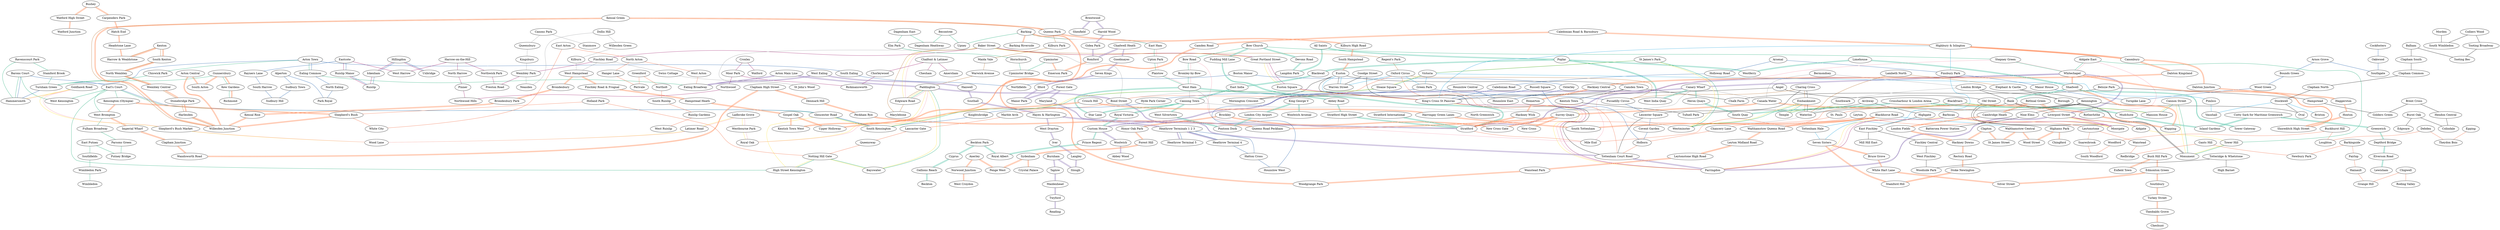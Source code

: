 graph Perl {
 "Abbey Road" -- "Stratford High Street" [ color="#00A77E:#ffffff:#00A77E" ]
 "Acton Central" -- "South Acton" [ color="#ff4f00:#ffffff:#ff4f00" ]
 "Acton Central" -- "Willesden Junction" [ color="#ff4f00:#ffffff:#ff4f00" ]
 "Acton Main Line" -- "Ealing Broadway" [ color="#603E99:#ffffff:#603E99" ]
 "Acton Main Line" -- "Paddington" [ color="#603E99:#ffffff:#603E99" ]
 "Acton Town" -- "Chiswick Park" [ color="#00A166" ]
 "Acton Town" -- "Ealing Common" [ color="#00A166" ]
 "Acton Town" -- "Ealing Common" [ color="#094FA3" ]
 "Acton Town" -- "South Ealing" [ color="#094FA3" ]
 "Acton Town" -- "Turnham Green" [ color="#094FA3" ]
 "Aldgate" -- "Tower Hill" [ color="#FFE02B" ]
 "Aldgate East" -- "Liverpool Street" [ color="#F491A8" ]
 "Aldgate East" -- "Tower Hill" [ color="#00A166" ]
 "Aldgate East" -- "Whitechapel" [ color="#00A166" ]
 "Aldgate East" -- "Whitechapel" [ color="#F491A8" ]
 "All Saints" -- "Langdon Park" [ color="#00A77E:#ffffff:#00A77E" ]
 "All Saints" -- "Poplar" [ color="#00A77E:#ffffff:#00A77E" ]
 "Alperton" -- "Park Royal" [ color="#094FA3" ]
 "Alperton" -- "Sudbury Town" [ color="#094FA3" ]
 "Anerley" -- "Norwood Junction" [ color="#ff4f00:#ffffff:#ff4f00" ]
 "Anerley" -- "Penge West" [ color="#ff4f00:#ffffff:#ff4f00" ]
 "Angel" -- "King's Cross St Pancras" [ color="#000000" ]
 "Angel" -- "Old Street" [ color="#000000" ]
 "Archway" -- "Highgate" [ color="#000000" ]
 "Archway" -- "Tufnell Park" [ color="#000000" ]
 "Arnos Grove" -- "Bounds Green" [ color="#094FA3" ]
 "Arnos Grove" -- "Southgate" [ color="#094FA3" ]
 "Arsenal" -- "Finsbury Park" [ color="#094FA3" ]
 "Arsenal" -- "Holloway Road" [ color="#094FA3" ]
 "Baker Street" -- "Bond Street" [ color="#949699" ]
 "Baker Street" -- "Edgware Road" [ color="#FFE02B" ]
 "Baker Street" -- "Edgware Road" [ color="#F491A8" ]
 "Baker Street" -- "Finchley Road" [ color="#91005A" ]
 "Baker Street" -- "Great Portland Street" [ color="#FFE02B" ]
 "Baker Street" -- "Great Portland Street" [ color="#F491A8" ]
 "Baker Street" -- "Great Portland Street" [ color="#91005A" ]
 "Baker Street" -- "Marylebone" [ color="#AE6017" ]
 "Baker Street" -- "Regent's Park" [ color="#AE6017" ]
 "Baker Street" -- "St John's Wood" [ color="#949699" ]
 "Balham" -- "Clapham South" [ color="#000000" ]
 "Balham" -- "Tooting Bec" [ color="#000000" ]
 "Bank" -- "Liverpool Street" [ color="#F15B2E" ]
 "Bank" -- "Monument" [ color="#000000:#ffffff:#000000" ]
 "Bank" -- "Moorgate" [ color="#000000" ]
 "Bank" -- "St. Pauls" [ color="#F15B2E" ]
 "Bank" -- "Waterloo" [ color="#88D0C4" ]
 "Barbican" -- "Farringdon" [ color="#FFE02B" ]
 "Barbican" -- "Farringdon" [ color="#F491A8" ]
 "Barbican" -- "Farringdon" [ color="#91005A" ]
 "Barbican" -- "Moorgate" [ color="#FFE02B" ]
 "Barbican" -- "Moorgate" [ color="#F491A8" ]
 "Barbican" -- "Moorgate" [ color="#91005A" ]
 "Barking" -- "Barking Riverside" [ color="#ff4f00:#ffffff:#ff4f00" ]
 "Barking" -- "East Ham" [ color="#00A166" ]
 "Barking" -- "East Ham" [ color="#F491A8" ]
 "Barking" -- "Upney" [ color="#00A166" ]
 "Barking" -- "Woodgrange Park" [ color="#ff4f00:#ffffff:#ff4f00" ]
 "Barkingside" -- "Fairlop" [ color="#F15B2E" ]
 "Barkingside" -- "Newbury Park" [ color="#F15B2E" ]
 "Barons Court" -- "Earl's Court" [ color="#094FA3" ]
 "Barons Court" -- "Hammersmith" [ color="#00A166" ]
 "Barons Court" -- "Hammersmith" [ color="#094FA3" ]
 "Barons Court" -- "West Kensington" [ color="#00A166" ]
 "Beckton Park" -- "Cyprus" [ color="#00A77E:#ffffff:#00A77E" ]
 "Beckton Park" -- "Royal Albert" [ color="#00A77E:#ffffff:#00A77E" ]
 "Becontree" -- "Dagenham Heathway" [ color="#00A166" ]
 "Becontree" -- "Upney" [ color="#00A166" ]
 "Belsize Park" -- "Chalk Farm" [ color="#000000" ]
 "Belsize Park" -- "Hampstead" [ color="#000000" ]
 "Bermondsey" -- "Canada Water" [ color="#949699" ]
 "Bermondsey" -- "London Bridge" [ color="#949699" ]
 "Bethnal Green" -- "Cambridge Heath" [ color="#ff4f00:#ffffff:#ff4f00" ]
 "Bethnal Green" -- "Liverpool Street" [ color="#F15B2E" ]
 "Bethnal Green" -- "Liverpool Street" [ color="#ff4f00:#ffffff:#ff4f00" ]
 "Bethnal Green" -- "Mile End" [ color="#F15B2E" ]
 "Blackfriars" -- "Mansion House" [ color="#FFE02B" ]
 "Blackfriars" -- "Mansion House" [ color="#00A166" ]
 "Blackfriars" -- "Temple" [ color="#FFE02B" ]
 "Blackfriars" -- "Temple" [ color="#00A166" ]
 "Blackhorse Road" -- "South Tottenham" [ color="#ff4f00:#ffffff:#ff4f00" ]
 "Blackhorse Road" -- "Tottenham Hale" [ color="#0A9CDA" ]
 "Blackhorse Road" -- "Walthamstow Central" [ color="#0A9CDA" ]
 "Blackhorse Road" -- "Walthamstow Queens Road" [ color="#ff4f00:#ffffff:#ff4f00" ]
 "Blackwall" -- "East India" [ color="#00A77E:#ffffff:#00A77E" ]
 "Bond Street" -- "Marble Arch" [ color="#F15B2E" ]
 "Bond Street" -- "Tottenham Court Road" [ color="#603E99:#ffffff:#603E99" ]
 "Boston Manor" -- "Northfields" [ color="#094FA3" ]
 "Boston Manor" -- "Osterley" [ color="#094FA3" ]
 "Bounds Green" -- "Wood Green" [ color="#094FA3" ]
 "Bow Church" -- "Bow Road" [ color="#00A166" ]
 "Bow Church" -- "Devons Road" [ color="#00A77E:#ffffff:#00A77E" ]
 "Bow Church" -- "Pudding Mill Lane" [ color="#00A77E:#ffffff:#00A77E" ]
 "Bow Church" -- "Stepney Green" [ color="#00A166" ]
 "Bow Road" -- "Bromley-by-Bow" [ color="#00A166" ]
 "Bow Road" -- "Bromley-by-Bow" [ color="#F491A8" ]
 "Bow Road" -- "Mile End" [ color="#F491A8" ]
 "Brent Cross" -- "Golders Green" [ color="#000000" ]
 "Brent Cross" -- "Hendon Central" [ color="#000000" ]
 "Brentwood" -- "Harold Wood" [ color="#603E99:#ffffff:#603E99" ]
 "Brentwood" -- "Shenfield" [ color="#603E99:#ffffff:#603E99" ]
 "Brockley" -- "Honor Oak Park" [ color="#ff4f00:#ffffff:#ff4f00" ]
 "Brockley" -- "New Cross Gate" [ color="#ff4f00:#ffffff:#ff4f00" ]
 "Bromley-by-Bow" -- "West Ham" [ color="#00A166" ]
 "Bromley-by-Bow" -- "West Ham" [ color="#F491A8" ]
 "Brondesbury" -- "Brondesbury Park" [ color="#ff4f00:#ffffff:#ff4f00" ]
 "Brondesbury Park" -- "Kensal Rise" [ color="#ff4f00:#ffffff:#ff4f00" ]
 "Bruce Grove" -- "White Hart Lane" [ color="#ff4f00:#ffffff:#ff4f00" ]
 "Buckhurst Hill" -- "Loughton" [ color="#F15B2E" ]
 "Buckhurst Hill" -- "Woodford" [ color="#F15B2E" ]
 "Burnham" -- "Slough" [ color="#603E99:#ffffff:#603E99" ]
 "Burnham" -- "Taplow" [ color="#603E99:#ffffff:#603E99" ]
 "Burnt Oak" -- "Colindale" [ color="#000000" ]
 "Burnt Oak" -- "Edgware" [ color="#000000" ]
 "Bush Hill Park" -- "Edmonton Green" [ color="#ff4f00:#ffffff:#ff4f00" ]
 "Bush Hill Park" -- "Enfield Town" [ color="#ff4f00:#ffffff:#ff4f00" ]
 "Bushey" -- "Carpenders Park" [ color="#ff4f00:#ffffff:#ff4f00" ]
 "Bushey" -- "Watford High Street" [ color="#ff4f00:#ffffff:#ff4f00" ]
 "Caledonian Road" -- "King's Cross St Pancras" [ color="#094FA3" ]
 "Caledonian Road & Barnsbury" -- "Camden Road" [ color="#ff4f00:#ffffff:#ff4f00" ]
 "Caledonian Road & Barnsbury" -- "Highbury & Islington" [ color="#ff4f00:#ffffff:#ff4f00" ]
 "Cambridge Heath" -- "London Fields" [ color="#ff4f00:#ffffff:#ff4f00" ]
 "Camden Road" -- "Kentish Town West" [ color="#ff4f00:#ffffff:#ff4f00" ]
 "Camden Town" -- "Chalk Farm" [ color="#000000" ]
 "Camden Town" -- "Kentish Town" [ color="#000000" ]
 "Camden Town" -- "Mornington Crescent" [ color="#000000" ]
 "Canada Water" -- "Rotherhithe" [ color="#ff4f00:#ffffff:#ff4f00" ]
 "Canada Water" -- "Surrey Quays" [ color="#ff4f00:#ffffff:#ff4f00" ]
 "Canary Wharf" -- "Canada Water" [ color="#949699" ]
 "Canary Wharf" -- "Custom House" [ color="#603E99:#ffffff:#603E99" ]
 "Canary Wharf" -- "Heron Quays" [ color="#00A77E:#ffffff:#00A77E" ]
 "Canary Wharf" -- "North Greenwich" [ color="#949699" ]
 "Canary Wharf" -- "West India Quay" [ color="#00A77E:#ffffff:#00A77E" ]
 "Canning Town" -- "North Greenwich" [ color="#949699" ]
 "Canning Town" -- "Royal Victoria" [ color="#00A77E:#ffffff:#00A77E" ]
 "Canning Town" -- "Star Lane" [ color="#00A77E:#ffffff:#00A77E" ]
 "Canning Town" -- "West Silvertown" [ color="#00A77E:#ffffff:#00A77E" ]
 "Cannon Street" -- "Mansion House" [ color="#FFE02B" ]
 "Cannon Street" -- "Mansion House" [ color="#00A166" ]
 "Cannon Street" -- "Monument" [ color="#FFE02B" ]
 "Cannon Street" -- "Monument" [ color="#00A166" ]
 "Canonbury" -- "Dalston Junction" [ color="#ff4f00:#ffffff:#ff4f00" ]
 "Canonbury" -- "Dalston Kingsland" [ color="#ff4f00:#ffffff:#ff4f00" ]
 "Canons Park" -- "Queensbury" [ color="#949699" ]
 "Canons Park" -- "Stanmore" [ color="#949699" ]
 "Carpenders Park" -- "Hatch End" [ color="#ff4f00:#ffffff:#ff4f00" ]
 "Chadwell Heath" -- "Goodmayes" [ color="#603E99:#ffffff:#603E99" ]
 "Chadwell Heath" -- "Romford" [ color="#603E99:#ffffff:#603E99" ]
 "Chalfont & Latimer" -- "Amersham" [ color="#91005A" ]
 "Chalfont & Latimer" -- "Chesham" [ color="#91005A" ]
 "Chalfont & Latimer" -- "Chorleywood" [ color="#91005A" ]
 "Chancery Lane" -- "Holborn" [ color="#F15B2E" ]
 "Charing Cross" -- "Embankment" [ color="#AE6017" ]
 "Charing Cross" -- "Embankment" [ color="#000000" ]
 "Charing Cross" -- "Leicester Square" [ color="#000000" ]
 "Charing Cross" -- "Piccadilly Circus" [ color="#AE6017" ]
 "Chigwell" -- "Grange Hill" [ color="#F15B2E" ]
 "Chigwell" -- "Roding Valley" [ color="#F15B2E" ]
 "Chiswick Park" -- "Turnham Green" [ color="#00A166" ]
 "Chorleywood" -- "Rickmansworth" [ color="#91005A" ]
 "Clapham Common" -- "Clapham North" [ color="#000000" ]
 "Clapham High Street" -- "Denmark Hill" [ color="#ff4f00:#ffffff:#ff4f00" ]
 "Clapham High Street" -- "Wandsworth Road" [ color="#ff4f00:#ffffff:#ff4f00" ]
 "Clapham Junction" -- "Wandsworth Road" [ color="#ff4f00:#ffffff:#ff4f00" ]
 "Clapham North" -- "Stockwell" [ color="#000000" ]
 "Clapham South" -- "Clapham Common" [ color="#000000" ]
 "Clapton" -- "Hackney Downs" [ color="#ff4f00:#ffffff:#ff4f00" ]
 "Clapton" -- "St James Street" [ color="#ff4f00:#ffffff:#ff4f00" ]
 "Cockfosters" -- "Oakwood" [ color="#094FA3" ]
 "Colliers Wood" -- "South Wimbledon" [ color="#000000" ]
 "Colliers Wood" -- "Tooting Broadway" [ color="#000000" ]
 "Covent Garden" -- "Holborn" [ color="#094FA3" ]
 "Crossharbour & London Arena" -- "Mudchute" [ color="#00A77E:#ffffff:#00A77E" ]
 "Crossharbour & London Arena" -- "South Quay" [ color="#00A77E:#ffffff:#00A77E" ]
 "Crouch Hill" -- "Harringay Green Lanes" [ color="#ff4f00:#ffffff:#ff4f00" ]
 "Crouch Hill" -- "Upper Holloway" [ color="#ff4f00:#ffffff:#ff4f00" ]
 "Croxley" -- "Moor Park" [ color="#91005A" ]
 "Croxley" -- "Watford" [ color="#91005A" ]
 "Custom House" -- "Prince Regent" [ color="#00A77E:#ffffff:#00A77E" ]
 "Custom House" -- "Woolwich" [ color="#603E99:#ffffff:#603E99" ]
 "Cutty Sark for Maritime Greenwich" -- "Greenwich" [ color="#00A77E:#ffffff:#00A77E" ]
 "Cutty Sark for Maritime Greenwich" -- "Island Gardens" [ color="#00A77E:#ffffff:#00A77E" ]
 "Cyprus" -- "Gallions Reach" [ color="#00A77E:#ffffff:#00A77E" ]
 "Dagenham East" -- "Dagenham Heathway" [ color="#00A166" ]
 "Dagenham East" -- "Elm Park" [ color="#00A166" ]
 "Dalston Junction" -- "Haggerston" [ color="#ff4f00:#ffffff:#ff4f00" ]
 "Dalston Kingsland" -- "Dalston Junction" [ color="#ffffff" ]
 "Dalston Kingsland" -- "Hackney Central" [ color="#ff4f00:#ffffff:#ff4f00" ]
 "Debden" -- "Loughton" [ color="#F15B2E" ]
 "Debden" -- "Theydon Bois" [ color="#F15B2E" ]
 "Denmark Hill" -- "Peckham Rye" [ color="#ff4f00:#ffffff:#ff4f00" ]
 "Deptford Bridge" -- "Elverson Road" [ color="#00A77E:#ffffff:#00A77E" ]
 "Devons Road" -- "Langdon Park" [ color="#00A77E:#ffffff:#00A77E" ]
 "Dollis Hill" -- "Neasden" [ color="#949699" ]
 "Dollis Hill" -- "Willesden Green" [ color="#949699" ]
 "Ealing Common" -- "Ealing Broadway" [ color="#00A166" ]
 "Ealing Common" -- "North Ealing" [ color="#094FA3" ]
 "Earl's Court" -- "Gloucester Road" [ color="#00A166" ]
 "Earl's Court" -- "Gloucester Road" [ color="#094FA3" ]
 "Earl's Court" -- "High Street Kensington" [ color="#00A166" ]
 "Earl's Court" -- "Kensington (Olympia)" [ color="#00A166" ]
 "Earl's Court" -- "West Brompton" [ color="#00A166" ]
 "Earl's Court" -- "West Kensington" [ color="#00A166" ]
 "East Acton" -- "North Acton" [ color="#F15B2E" ]
 "East Acton" -- "White City" [ color="#F15B2E" ]
 "East Finchley" -- "Finchley Central" [ color="#000000" ]
 "East Finchley" -- "Mill Hill East" [ color="#000000" ]
 "East Ham" -- "Upton Park" [ color="#00A166" ]
 "East Ham" -- "Upton Park" [ color="#F491A8" ]
 "East India" -- "Canning Town" [ color="#00A77E:#ffffff:#00A77E" ]
 "East Putney" -- "Putney Bridge" [ color="#00A166" ]
 "East Putney" -- "Southfields" [ color="#00A166" ]
 "Eastcote" -- "Rayners Lane" [ color="#094FA3" ]
 "Eastcote" -- "Ruislip Manor" [ color="#91005A" ]
 "Eastcote" -- "Ruislip Manor" [ color="#094FA3" ]
 "Eastcote" -- "West Harrow" [ color="#91005A" ]
 "Edgware Road" -- "Marylebone" [ color="#AE6017" ]
 "Edmonton Green" -- "Silver Street" [ color="#ff4f00:#ffffff:#ff4f00" ]
 "Edmonton Green" -- "Southbury" [ color="#ff4f00:#ffffff:#ff4f00" ]
 "Elephant & Castle" -- "Borough" [ color="#000000" ]
 "Elephant & Castle" -- "Kennington" [ color="#000000" ]
 "Elm Park" -- "Hornchurch" [ color="#00A166" ]
 "Elverson Road" -- "Lewisham" [ color="#00A77E:#ffffff:#00A77E" ]
 "Embankment" -- "Temple" [ color="#FFE02B" ]
 "Embankment" -- "Temple" [ color="#00A166" ]
 "Embankment" -- "Waterloo" [ color="#AE6017" ]
 "Embankment" -- "Waterloo" [ color="#000000" ]
 "Embankment" -- "Westminster" [ color="#FFE02B" ]
 "Embankment" -- "Westminster" [ color="#00A166" ]
 "Epping" -- "Theydon Bois" [ color="#F15B2E" ]
 "Euston" -- "Camden Town" [ color="#000000" ]
 "Euston" -- "Euston Square" [ color="#ffffff" ]
 "Euston" -- "King's Cross St Pancras" [ color="#000000" ]
 "Euston" -- "King's Cross St Pancras" [ color="#0A9CDA" ]
 "Euston" -- "Mornington Crescent" [ color="#000000" ]
 "Euston" -- "Warren Street" [ color="#000000" ]
 "Euston" -- "Warren Street" [ color="#0A9CDA" ]
 "Euston Square" -- "King's Cross St Pancras" [ color="#FFE02B" ]
 "Euston Square" -- "King's Cross St Pancras" [ color="#F491A8" ]
 "Euston Square" -- "King's Cross St Pancras" [ color="#91005A" ]
 "Fairlop" -- "Hainault" [ color="#F15B2E" ]
 "Finchley Central" -- "West Finchley" [ color="#000000" ]
 "Finchley Road" -- "Swiss Cottage" [ color="#949699" ]
 "Finchley Road" -- "Wembley Park" [ color="#91005A" ]
 "Finchley Road" -- "West Hampstead" [ color="#949699" ]
 "Finchley Road & Frognal" -- "Hampstead Heath" [ color="#ff4f00:#ffffff:#ff4f00" ]
 "Finsbury Park" -- "Manor House" [ color="#094FA3" ]
 "Finsbury Park" -- "Seven Sisters" [ color="#0A9CDA" ]
 "Forest Gate" -- "Manor Park" [ color="#603E99:#ffffff:#603E99" ]
 "Forest Gate" -- "Maryland" [ color="#603E99:#ffffff:#603E99" ]
 "Forest Hill" -- "Sydenham" [ color="#ff4f00:#ffffff:#ff4f00" ]
 "Fulham Broadway" -- "Parsons Green" [ color="#00A166" ]
 "Gallions Reach" -- "Beckton" [ color="#00A77E:#ffffff:#00A77E" ]
 "Gants Hill" -- "Newbury Park" [ color="#F15B2E" ]
 "Gants Hill" -- "Redbridge" [ color="#F15B2E" ]
 "Gidea Park" -- "Romford" [ color="#603E99:#ffffff:#603E99" ]
 "Gloucester Road" -- "High Street Kensington" [ color="#FFE02B" ]
 "Gloucester Road" -- "South Kensington" [ color="#FFE02B" ]
 "Gloucester Road" -- "South Kensington" [ color="#00A166" ]
 "Gloucester Road" -- "South Kensington" [ color="#094FA3" ]
 "Goldhawk Road" -- "Hammersmith" [ color="#FFE02B" ]
 "Goldhawk Road" -- "Hammersmith" [ color="#F491A8" ]
 "Goldhawk Road" -- "Shepherd's Bush Market" [ color="#FFE02B" ]
 "Goldhawk Road" -- "Shepherd's Bush Market" [ color="#F491A8" ]
 "Goodge Street" -- "Tottenham Court Road" [ color="#000000" ]
 "Goodge Street" -- "Warren Street" [ color="#000000" ]
 "Goodmayes" -- "Seven Kings" [ color="#603E99:#ffffff:#603E99" ]
 "Gospel Oak" -- "Kentish Town West" [ color="#ff4f00:#ffffff:#ff4f00" ]
 "Gospel Oak" -- "Upper Holloway" [ color="#ff4f00:#ffffff:#ff4f00" ]
 "Great Portland Street" -- "Euston Square" [ color="#FFE02B" ]
 "Great Portland Street" -- "Euston Square" [ color="#F491A8" ]
 "Great Portland Street" -- "Euston Square" [ color="#91005A" ]
 "Green Park" -- "Bond Street" [ color="#949699" ]
 "Green Park" -- "Hyde Park Corner" [ color="#094FA3" ]
 "Green Park" -- "Piccadilly Circus" [ color="#094FA3" ]
 "Green Park" -- "Westminster" [ color="#949699" ]
 "Greenford" -- "Northolt" [ color="#F15B2E" ]
 "Greenford" -- "Perivale" [ color="#F15B2E" ]
 "Greenwich" -- "Deptford Bridge" [ color="#00A77E:#ffffff:#00A77E" ]
 "Gunnersbury" -- "Kew Gardens" [ color="#00A166" ]
 "Gunnersbury" -- "Kew Gardens" [ color="#ff4f00:#ffffff:#ff4f00" ]
 "Gunnersbury" -- "South Acton" [ color="#ff4f00:#ffffff:#ff4f00" ]
 "Gunnersbury" -- "Turnham Green" [ color="#00A166" ]
 "Hackney Central" -- "Homerton" [ color="#ff4f00:#ffffff:#ff4f00" ]
 "Hackney Downs" -- "Rectory Road" [ color="#ff4f00:#ffffff:#ff4f00" ]
 "Hackney Wick" -- "Stratford" [ color="#ff4f00:#ffffff:#ff4f00" ]
 "Haggerston" -- "Hoxton" [ color="#ff4f00:#ffffff:#ff4f00" ]
 "Hainault" -- "Grange Hill" [ color="#F15B2E" ]
 "Hampstead" -- "Golders Green" [ color="#000000" ]
 "Hampstead Heath" -- "Gospel Oak" [ color="#ff4f00:#ffffff:#ff4f00" ]
 "Hanger Lane" -- "Perivale" [ color="#F15B2E" ]
 "Hanwell" -- "Southall" [ color="#603E99:#ffffff:#603E99" ]
 "Harlesden" -- "Willesden Junction" [ color="#AE6017" ]
 "Harlesden" -- "Willesden Junction" [ color="#ff4f00:#ffffff:#ff4f00" ]
 "Harold Wood" -- "Gidea Park" [ color="#603E99:#ffffff:#603E99" ]
 "Harringay Green Lanes" -- "South Tottenham" [ color="#ff4f00:#ffffff:#ff4f00" ]
 "Harrow-on-the-Hill" -- "North Harrow" [ color="#91005A" ]
 "Harrow-on-the-Hill" -- "Northwick Park" [ color="#91005A" ]
 "Harrow-on-the-Hill" -- "West Harrow" [ color="#91005A" ]
 "Hatch End" -- "Headstone Lane" [ color="#ff4f00:#ffffff:#ff4f00" ]
 "Hatton Cross" -- "Hounslow West" [ color="#094FA3" ]
 "Hayes & Harlington" -- "Heathrow Terminals 1 2 3" [ color="#603E99:#ffffff:#603E99" ]
 "Hayes & Harlington" -- "West Drayton" [ color="#603E99:#ffffff:#603E99" ]
 "Headstone Lane" -- "Harrow & Wealdstone" [ color="#ff4f00:#ffffff:#ff4f00" ]
 "Heathrow Terminal 4" -- "Hatton Cross" [ color="#094FA3" ]
 "Heathrow Terminals 1 2 3" -- "Hatton Cross" [ color="#094FA3" ]
 "Heathrow Terminals 1 2 3" -- "Heathrow Terminal 4" [ color="#603E99:#ffffff:#603E99" ]
 "Heathrow Terminals 1 2 3" -- "Heathrow Terminal 4" [ color="#094FA3" ]
 "Heathrow Terminals 1 2 3" -- "Heathrow Terminal 5" [ color="#603E99:#ffffff:#603E99" ]
 "Heathrow Terminals 1 2 3" -- "Heathrow Terminal 5" [ color="#094FA3" ]
 "Hendon Central" -- "Colindale" [ color="#000000" ]
 "Heron Quays" -- "South Quay" [ color="#00A77E:#ffffff:#00A77E" ]
 "Highams Park" -- "Chingford" [ color="#ff4f00:#ffffff:#ff4f00" ]
 "Highams Park" -- "Wood Street" [ color="#ff4f00:#ffffff:#ff4f00" ]
 "Highbury & Islington" -- "Canonbury" [ color="#ff4f00:#ffffff:#ff4f00" ]
 "Highbury & Islington" -- "Canonbury" [ color="#ff4f00:#ffffff:#ff4f00" ]
 "Highbury & Islington" -- "Finsbury Park" [ color="#0A9CDA" ]
 "Highbury & Islington" -- "King's Cross St Pancras" [ color="#0A9CDA" ]
 "Highgate" -- "East Finchley" [ color="#000000" ]
 "Hillingdon" -- "Ickenham" [ color="#91005A" ]
 "Hillingdon" -- "Ickenham" [ color="#094FA3" ]
 "Hillingdon" -- "Uxbridge" [ color="#91005A" ]
 "Hillingdon" -- "Uxbridge" [ color="#094FA3" ]
 "Holborn" -- "Tottenham Court Road" [ color="#F15B2E" ]
 "Holland Park" -- "Notting Hill Gate" [ color="#F15B2E" ]
 "Holland Park" -- "Shepherd's Bush" [ color="#F15B2E" ]
 "Holloway Road" -- "Caledonian Road" [ color="#094FA3" ]
 "Homerton" -- "Hackney Wick" [ color="#ff4f00:#ffffff:#ff4f00" ]
 "Honor Oak Park" -- "Forest Hill" [ color="#ff4f00:#ffffff:#ff4f00" ]
 "Hornchurch" -- "Upminster Bridge" [ color="#00A166" ]
 "Hounslow Central" -- "Hounslow East" [ color="#094FA3" ]
 "Hounslow Central" -- "Hounslow West" [ color="#094FA3" ]
 "Hoxton" -- "Shoreditch High Street" [ color="#ff4f00:#ffffff:#ff4f00" ]
 "Hyde Park Corner" -- "Knightsbridge" [ color="#094FA3" ]
 "Ickenham" -- "Ruislip" [ color="#91005A" ]
 "Ickenham" -- "Ruislip" [ color="#094FA3" ]
 "Ilford" -- "Manor Park" [ color="#603E99:#ffffff:#603E99" ]
 "Imperial Wharf" -- "Clapham Junction" [ color="#ff4f00:#ffffff:#ff4f00" ]
 "Iver" -- "Langley" [ color="#603E99:#ffffff:#603E99" ]
 "Kennington" -- "Nine Elms" [ color="#000000" ]
 "Kennington" -- "Oval" [ color="#000000" ]
 "Kennington" -- "Waterloo" [ color="#000000" ]
 "Kensal Green" -- "Queens Park" [ color="#AE6017" ]
 "Kensal Green" -- "Queens Park" [ color="#ff4f00:#ffffff:#ff4f00" ]
 "Kensal Green" -- "Willesden Junction" [ color="#AE6017" ]
 "Kensal Green" -- "Willesden Junction" [ color="#ff4f00:#ffffff:#ff4f00" ]
 "Kensal Rise" -- "Willesden Junction" [ color="#ff4f00:#ffffff:#ff4f00" ]
 "Kensington (Olympia)" -- "Shepherd's Bush" [ color="#ff4f00:#ffffff:#ff4f00" ]
 "Kensington (Olympia)" -- "West Brompton" [ color="#ff4f00:#ffffff:#ff4f00" ]
 "Kentish Town" -- "Tufnell Park" [ color="#000000" ]
 "Kenton" -- "Harrow & Wealdstone" [ color="#AE6017" ]
 "Kenton" -- "Harrow & Wealdstone" [ color="#ff4f00:#ffffff:#ff4f00" ]
 "Kenton" -- "Northwick Park" [ color="#ffffff" ]
 "Kenton" -- "South Kenton" [ color="#AE6017" ]
 "Kenton" -- "South Kenton" [ color="#ff4f00:#ffffff:#ff4f00" ]
 "Kew Gardens" -- "Richmond" [ color="#00A166" ]
 "Kew Gardens" -- "Richmond" [ color="#ff4f00:#ffffff:#ff4f00" ]
 "Kilburn" -- "West Hampstead" [ color="#949699" ]
 "Kilburn High Road" -- "South Hampstead" [ color="#ff4f00:#ffffff:#ff4f00" ]
 "Kilburn Park" -- "Maida Vale" [ color="#AE6017" ]
 "King George V" -- "London City Airport" [ color="#00A77E:#ffffff:#00A77E" ]
 "King George V" -- "Woolwich Arsenal" [ color="#00A77E:#ffffff:#00A77E" ]
 "King's Cross St Pancras" -- "Farringdon" [ color="#FFE02B" ]
 "King's Cross St Pancras" -- "Farringdon" [ color="#F491A8" ]
 "King's Cross St Pancras" -- "Farringdon" [ color="#91005A" ]
 "Kingsbury" -- "Wembley Park" [ color="#949699" ]
 "Knightsbridge" -- "South Kensington" [ color="#094FA3" ]
 "Ladbroke Grove" -- "Latimer Road" [ color="#FFE02B" ]
 "Ladbroke Grove" -- "Latimer Road" [ color="#F491A8" ]
 "Ladbroke Grove" -- "Westbourne Park" [ color="#FFE02B" ]
 "Ladbroke Grove" -- "Westbourne Park" [ color="#F491A8" ]
 "Lambeth North" -- "Elephant & Castle" [ color="#AE6017" ]
 "Lambeth North" -- "Waterloo" [ color="#AE6017" ]
 "Lancaster Gate" -- "Queensway" [ color="#F15B2E" ]
 "Langley" -- "Slough" [ color="#603E99:#ffffff:#603E99" ]
 "Latimer Road" -- "Wood Lane" [ color="#FFE02B" ]
 "Latimer Road" -- "Wood Lane" [ color="#F491A8" ]
 "Leicester Square" -- "Covent Garden" [ color="#094FA3" ]
 "Leicester Square" -- "Tottenham Court Road" [ color="#000000" ]
 "Leyton" -- "Leytonstone" [ color="#F15B2E" ]
 "Leyton" -- "Stratford" [ color="#F15B2E" ]
 "Leyton Midland Road" -- "Leytonstone High Road" [ color="#ff4f00:#ffffff:#ff4f00" ]
 "Leytonstone" -- "Snaresbrook" [ color="#F15B2E" ]
 "Leytonstone" -- "Wanstead" [ color="#F15B2E" ]
 "Leytonstone High Road" -- "Wanstead Park" [ color="#ff4f00:#ffffff:#ff4f00" ]
 "Limehouse" -- "Shadwell" [ color="#00A77E:#ffffff:#00A77E" ]
 "Limehouse" -- "Westferry" [ color="#00A77E:#ffffff:#00A77E" ]
 "Liverpool Street" -- "Aldgate" [ color="#FFE02B" ]
 "Liverpool Street" -- "Aldgate" [ color="#91005A" ]
 "Liverpool Street" -- "Farringdon" [ color="#603E99:#ffffff:#603E99" ]
 "Liverpool Street" -- "Moorgate" [ color="#FFE02B" ]
 "Liverpool Street" -- "Moorgate" [ color="#F491A8" ]
 "Liverpool Street" -- "Moorgate" [ color="#91005A" ]
 "London Bridge" -- "Bank" [ color="#000000" ]
 "London Bridge" -- "Borough" [ color="#000000" ]
 "London Bridge" -- "Southwark" [ color="#949699" ]
 "London City Airport" -- "Pontoon Dock" [ color="#00A77E:#ffffff:#00A77E" ]
 "London Fields" -- "Hackney Downs" [ color="#ff4f00:#ffffff:#ff4f00" ]
 "Maida Vale" -- "Warwick Avenue" [ color="#AE6017" ]
 "Maidenhead" -- "Twyford" [ color="#603E99:#ffffff:#603E99" ]
 "Manor House" -- "Turnpike Lane" [ color="#094FA3" ]
 "Marble Arch" -- "Lancaster Gate" [ color="#F15B2E" ]
 "Maryland" -- "Stratford" [ color="#603E99:#ffffff:#603E99" ]
 "Moor Park" -- "Northwood" [ color="#91005A" ]
 "Moor Park" -- "Rickmansworth" [ color="#91005A" ]
 "Morden" -- "South Wimbledon" [ color="#000000" ]
 "Mudchute" -- "Island Gardens" [ color="#00A77E:#ffffff:#00A77E" ]
 "Nine Elms" -- "Battersea Power Station" [ color="#000000" ]
 "North Acton" -- "Hanger Lane" [ color="#F15B2E" ]
 "North Acton" -- "West Acton" [ color="#F15B2E" ]
 "North Ealing" -- "Park Royal" [ color="#094FA3" ]
 "North Harrow" -- "Pinner" [ color="#91005A" ]
 "North Wembley" -- "Wembley Central" [ color="#AE6017" ]
 "North Wembley" -- "Wembley Central" [ color="#ff4f00:#ffffff:#ff4f00" ]
 "Northolt" -- "South Ruislip" [ color="#F15B2E" ]
 "Northwick Park" -- "Preston Road" [ color="#91005A" ]
 "Northwood" -- "Northwood Hills" [ color="#91005A" ]
 "Norwood Junction" -- "West Croydon" [ color="#ff4f00:#ffffff:#ff4f00" ]
 "Notting Hill Gate" -- "Bayswater" [ color="#FFE02B" ]
 "Notting Hill Gate" -- "Bayswater" [ color="#00A166" ]
 "Notting Hill Gate" -- "High Street Kensington" [ color="#FFE02B" ]
 "Notting Hill Gate" -- "High Street Kensington" [ color="#00A166" ]
 "Oakwood" -- "Southgate" [ color="#094FA3" ]
 "Old Street" -- "Moorgate" [ color="#000000" ]
 "Osterley" -- "Hounslow East" [ color="#094FA3" ]
 "Oxford Circus" -- "Bond Street" [ color="#F15B2E" ]
 "Oxford Circus" -- "Green Park" [ color="#0A9CDA" ]
 "Oxford Circus" -- "Piccadilly Circus" [ color="#AE6017" ]
 "Oxford Circus" -- "Tottenham Court Road" [ color="#F15B2E" ]
 "Oxford Circus" -- "Warren Street" [ color="#0A9CDA" ]
 "Paddington" -- "Bayswater" [ color="#FFE02B" ]
 "Paddington" -- "Bayswater" [ color="#00A166" ]
 "Paddington" -- "Bond Street" [ color="#603E99:#ffffff:#603E99" ]
 "Paddington" -- "Edgware Road" [ color="#AE6017" ]
 "Paddington" -- "Edgware Road" [ color="#FFE02B" ]
 "Paddington" -- "Edgware Road" [ color="#00A166" ]
 "Paddington" -- "Edgware Road" [ color="#F491A8" ]
 "Paddington" -- "Royal Oak" [ color="#FFE02B" ]
 "Paddington" -- "Royal Oak" [ color="#F491A8" ]
 "Parsons Green" -- "Putney Bridge" [ color="#00A166" ]
 "Peckham Rye" -- "Queens Road Peckham" [ color="#ff4f00:#ffffff:#ff4f00" ]
 "Piccadilly Circus" -- "Leicester Square" [ color="#094FA3" ]
 "Pimlico" -- "Vauxhall" [ color="#0A9CDA" ]
 "Pinner" -- "Northwood Hills" [ color="#91005A" ]
 "Plaistow" -- "West Ham" [ color="#00A166" ]
 "Plaistow" -- "West Ham" [ color="#F491A8" ]
 "Poplar" -- "Blackwall" [ color="#00A77E:#ffffff:#00A77E" ]
 "Poplar" -- "West India Quay" [ color="#00A77E:#ffffff:#00A77E" ]
 "Poplar" -- "Westferry" [ color="#00A77E:#ffffff:#00A77E" ]
 "Prince Regent" -- "Royal Albert" [ color="#00A77E:#ffffff:#00A77E" ]
 "Pudding Mill Lane" -- "Stratford" [ color="#00A77E:#ffffff:#00A77E" ]
 "Queens Park" -- "Kilburn High Road" [ color="#ff4f00:#ffffff:#ff4f00" ]
 "Queens Park" -- "Kilburn Park" [ color="#AE6017" ]
 "Queensbury" -- "Kingsbury" [ color="#949699" ]
 "Queensway" -- "Notting Hill Gate" [ color="#F15B2E" ]
 "Ravenscourt Park" -- "Hammersmith" [ color="#00A166" ]
 "Ravenscourt Park" -- "Stamford Brook" [ color="#00A166" ]
 "Rayners Lane" -- "South Harrow" [ color="#094FA3" ]
 "Rectory Road" -- "Stoke Newington" [ color="#ff4f00:#ffffff:#ff4f00" ]
 "Regent's Park" -- "Oxford Circus" [ color="#AE6017" ]
 "Romford" -- "Emerson Park" [ color="#ff4f00:#ffffff:#ff4f00" ]
 "Rotherhithe" -- "Wapping" [ color="#ff4f00:#ffffff:#ff4f00" ]
 "Royal Victoria" -- "Custom House" [ color="#00A77E:#ffffff:#00A77E" ]
 "Ruislip Gardens" -- "West Ruislip" [ color="#F15B2E" ]
 "Ruislip Manor" -- "Ruislip" [ color="#91005A" ]
 "Ruislip Manor" -- "Ruislip" [ color="#094FA3" ]
 "Russell Square" -- "Holborn" [ color="#094FA3" ]
 "Russell Square" -- "King's Cross St Pancras" [ color="#094FA3" ]
 "Seven Kings" -- "Ilford" [ color="#603E99:#ffffff:#603E99" ]
 "Seven Sisters" -- "Bruce Grove" [ color="#ff4f00:#ffffff:#ff4f00" ]
 "Seven Sisters" -- "Stamford Hill" [ color="#ff4f00:#ffffff:#ff4f00" ]
 "Shadwell" -- "Bank" [ color="#00A77E:#ffffff:#00A77E" ]
 "Shadwell" -- "Tower Gateway" [ color="#00A77E:#ffffff:#00A77E" ]
 "Shadwell" -- "Wapping" [ color="#ff4f00:#ffffff:#ff4f00" ]
 "Shepherd's Bush" -- "White City" [ color="#F15B2E" ]
 "Shepherd's Bush" -- "Willesden Junction" [ color="#ff4f00:#ffffff:#ff4f00" ]
 "Shepherd's Bush Market" -- "Wood Lane" [ color="#FFE02B" ]
 "Shepherd's Bush Market" -- "Wood Lane" [ color="#F491A8" ]
 "Sloane Square" -- "South Kensington" [ color="#FFE02B" ]
 "Sloane Square" -- "South Kensington" [ color="#00A166" ]
 "Snaresbrook" -- "South Woodford" [ color="#F15B2E" ]
 "South Ealing" -- "Northfields" [ color="#094FA3" ]
 "South Hampstead" -- "Euston" [ color="#ff4f00:#ffffff:#ff4f00" ]
 "South Harrow" -- "Sudbury Hill" [ color="#094FA3" ]
 "South Kenton" -- "North Wembley" [ color="#AE6017" ]
 "South Kenton" -- "North Wembley" [ color="#ff4f00:#ffffff:#ff4f00" ]
 "South Ruislip" -- "Ruislip Gardens" [ color="#F15B2E" ]
 "Southall" -- "Hayes & Harlington" [ color="#603E99:#ffffff:#603E99" ]
 "Southbury" -- "Turkey Street" [ color="#ff4f00:#ffffff:#ff4f00" ]
 "Southfields" -- "Wimbledon Park" [ color="#00A166" ]
 "Southwark" -- "Waterloo" [ color="#949699" ]
 "St James's Park" -- "Victoria" [ color="#FFE02B" ]
 "St James's Park" -- "Victoria" [ color="#00A166" ]
 "St James's Park" -- "Westminster" [ color="#FFE02B" ]
 "St James's Park" -- "Westminster" [ color="#00A166" ]
 "St. Pauls" -- "Chancery Lane" [ color="#F15B2E" ]
 "Stamford Brook" -- "Turnham Green" [ color="#00A166" ]
 "Stepney Green" -- "Mile End" [ color="#F491A8" ]
 "Stepney Green" -- "Whitechapel" [ color="#00A166" ]
 "Stepney Green" -- "Whitechapel" [ color="#F491A8" ]
 "Stockwell" -- "Brixton" [ color="#0A9CDA" ]
 "Stockwell" -- "Oval" [ color="#000000" ]
 "Stockwell" -- "Vauxhall" [ color="#0A9CDA" ]
 "Stoke Newington" -- "Stamford Hill" [ color="#ff4f00:#ffffff:#ff4f00" ]
 "Stonebridge Park" -- "Harlesden" [ color="#AE6017" ]
 "Stonebridge Park" -- "Harlesden" [ color="#ff4f00:#ffffff:#ff4f00" ]
 "Stratford" -- "Mile End" [ color="#F15B2E" ]
 "Stratford High Street" -- "Stratford" [ color="#00A77E:#ffffff:#00A77E" ]
 "Stratford International" -- "Stratford" [ color="#00A77E:#ffffff:#00A77E" ]
 "Sudbury Town" -- "Sudbury Hill" [ color="#094FA3" ]
 "Surrey Quays" -- "New Cross" [ color="#ff4f00:#ffffff:#ff4f00" ]
 "Surrey Quays" -- "New Cross Gate" [ color="#ff4f00:#ffffff:#ff4f00" ]
 "Surrey Quays" -- "Queens Road Peckham" [ color="#ff4f00:#ffffff:#ff4f00" ]
 "Swiss Cottage" -- "St John's Wood" [ color="#949699" ]
 "Sydenham" -- "Crystal Palace" [ color="#ff4f00:#ffffff:#ff4f00" ]
 "Sydenham" -- "Penge West" [ color="#ff4f00:#ffffff:#ff4f00" ]
 "Taplow" -- "Maidenhead" [ color="#603E99:#ffffff:#603E99" ]
 "Theobalds Grove" -- "Cheshunt" [ color="#ff4f00:#ffffff:#ff4f00" ]
 "Tooting Broadway" -- "Tooting Bec" [ color="#000000" ]
 "Tottenham Court Road" -- "Farringdon" [ color="#603E99:#ffffff:#603E99" ]
 "Tottenham Hale" -- "Seven Sisters" [ color="#0A9CDA" ]
 "Totteridge & Whetstone" -- "High Barnet" [ color="#000000" ]
 "Totteridge & Whetstone" -- "Woodside Park" [ color="#000000" ]
 "Tower Gateway" -- "Tower Hill" [ color="#ffffff" ]
 "Tower Hill" -- "Monument" [ color="#FFE02B" ]
 "Tower Hill" -- "Monument" [ color="#00A166" ]
 "Turkey Street" -- "Theobalds Grove" [ color="#ff4f00:#ffffff:#ff4f00" ]
 "Turnham Green" -- "Hammersmith" [ color="#094FA3" ]
 "Twyford" -- "Reading" [ color="#603E99:#ffffff:#603E99" ]
 "Upminster" -- "Emerson Park" [ color="#ff4f00:#ffffff:#ff4f00" ]
 "Upminster" -- "Upminster Bridge" [ color="#00A166" ]
 "Upton Park" -- "Plaistow" [ color="#00A166" ]
 "Upton Park" -- "Plaistow" [ color="#F491A8" ]
 "Victoria" -- "Green Park" [ color="#0A9CDA" ]
 "Victoria" -- "Pimlico" [ color="#0A9CDA" ]
 "Victoria" -- "Sloane Square" [ color="#FFE02B" ]
 "Victoria" -- "Sloane Square" [ color="#00A166" ]
 "Walthamstow Central" -- "St James Street" [ color="#ff4f00:#ffffff:#ff4f00" ]
 "Walthamstow Central" -- "Wood Street" [ color="#ff4f00:#ffffff:#ff4f00" ]
 "Walthamstow Queens Road" -- "Leyton Midland Road" [ color="#ff4f00:#ffffff:#ff4f00" ]
 "Wanstead" -- "Redbridge" [ color="#F15B2E" ]
 "Wanstead Park" -- "Woodgrange Park" [ color="#ff4f00:#ffffff:#ff4f00" ]
 "Warwick Avenue" -- "Paddington" [ color="#AE6017" ]
 "Waterloo" -- "Westminster" [ color="#949699" ]
 "Watford High Street" -- "Watford Junction" [ color="#ff4f00:#ffffff:#ff4f00" ]
 "Wembley Central" -- "Stonebridge Park" [ color="#AE6017" ]
 "Wembley Central" -- "Stonebridge Park" [ color="#ff4f00:#ffffff:#ff4f00" ]
 "Wembley Park" -- "Neasden" [ color="#949699" ]
 "Wembley Park" -- "Preston Road" [ color="#91005A" ]
 "West Acton" -- "Ealing Broadway" [ color="#F15B2E" ]
 "West Brompton" -- "Fulham Broadway" [ color="#00A166" ]
 "West Brompton" -- "Imperial Wharf" [ color="#ff4f00:#ffffff:#ff4f00" ]
 "West Drayton" -- "Iver" [ color="#603E99:#ffffff:#603E99" ]
 "West Ealing" -- "Ealing Broadway" [ color="#603E99:#ffffff:#603E99" ]
 "West Ealing" -- "Hanwell" [ color="#603E99:#ffffff:#603E99" ]
 "West Finchley" -- "Woodside Park" [ color="#000000" ]
 "West Ham" -- "Abbey Road" [ color="#00A77E:#ffffff:#00A77E" ]
 "West Ham" -- "Canning Town" [ color="#949699" ]
 "West Ham" -- "Star Lane" [ color="#00A77E:#ffffff:#00A77E" ]
 "West Ham" -- "Stratford" [ color="#949699" ]
 "West Hampstead" -- "Brondesbury" [ color="#ff4f00:#ffffff:#ff4f00" ]
 "West Hampstead" -- "Finchley Road & Frognal" [ color="#ff4f00:#ffffff:#ff4f00" ]
 "West Silvertown" -- "Pontoon Dock" [ color="#00A77E:#ffffff:#00A77E" ]
 "Westbourne Park" -- "Royal Oak" [ color="#FFE02B" ]
 "Westbourne Park" -- "Royal Oak" [ color="#F491A8" ]
 "White City" -- "Wood Lane" [ color="#ffffff" ]
 "White Hart Lane" -- "Silver Street" [ color="#ff4f00:#ffffff:#ff4f00" ]
 "Whitechapel" -- "Canary Wharf" [ color="#603E99:#ffffff:#603E99" ]
 "Whitechapel" -- "Liverpool Street" [ color="#603E99:#ffffff:#603E99" ]
 "Whitechapel" -- "Shadwell" [ color="#ff4f00:#ffffff:#ff4f00" ]
 "Whitechapel" -- "Shoreditch High Street" [ color="#ff4f00:#ffffff:#ff4f00" ]
 "Whitechapel" -- "Stratford" [ color="#603E99:#ffffff:#603E99" ]
 "Willesden Green" -- "Kilburn" [ color="#949699" ]
 "Wimbledon Park" -- "Wimbledon" [ color="#00A166" ]
 "Wood Green" -- "Turnpike Lane" [ color="#094FA3" ]
 "Woodford" -- "South Woodford" [ color="#F15B2E" ]
 "Woolwich" -- "Abbey Wood" [ color="#603E99:#ffffff:#603E99" ]
}
